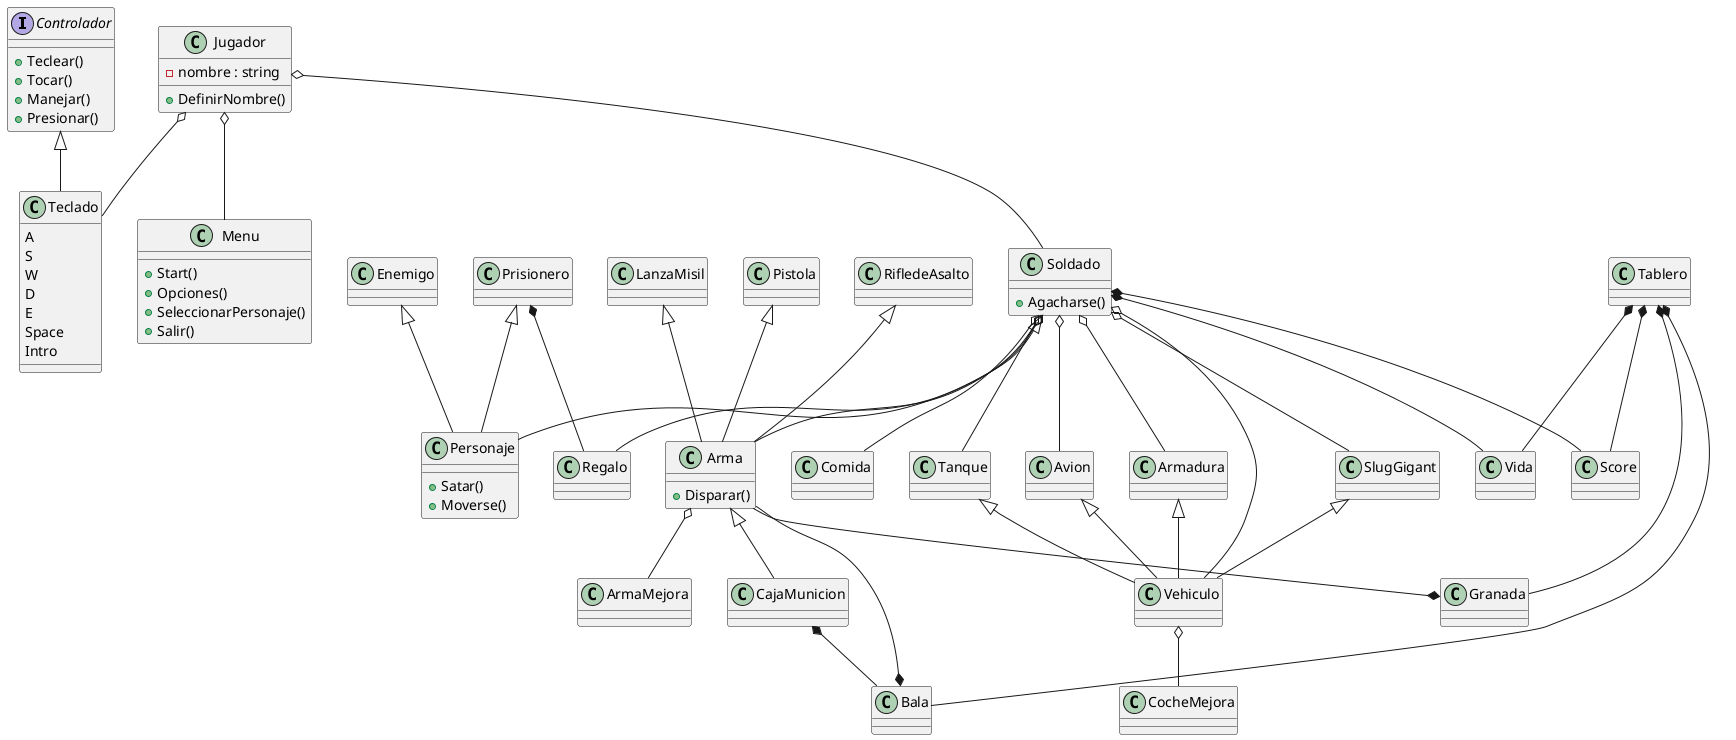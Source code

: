 @startuml

'Controles y ajustes
Controlador <|-- Teclado
class Teclado{
    A
    S
    W
    D
    E
    Space
    Intro
}

class Menu{
    + Start()
    + Opciones()
    + SeleccionarPersonaje()
    + Salir()
}

Jugador o-- Menu
Jugador o-- Teclado
Jugador o-- Soldado
class Jugador{
    - nombre : string
    + DefinirNombre()
}
'----------
' Personajes
class Personaje{
    + Satar()
    + Moverse()
}

class Soldado{
    + Agacharse()
}

class Enemigo
class Prisionero

class Arma {
    + Disparar()
}
'----------
'Tipo Vehiculos
class SlugGigant
class Tanque
class Avion
class Armadura

SlugGigant<|-- Vehiculo
Tanque<|-- Vehiculo
Avion<|-- Vehiculo
Armadura<|-- Vehiculo

Soldado o-- SlugGigant
Soldado o-- Tanque
Soldado o-- Avion
Soldado o-- Armadura
'---------
'Tipo de Arma
class LanzaMisil
class Pistola
class RifledeAsalto
'---------
'Items
class Bala
class CajaMunicion
class Vehiculo
class ArmaMejora
class Granada
class CocheMejora
class Comida
class Regalo
'------
class Vida
class Tablero
class Score

'Relaciones
Tablero *-- Vida
Tablero *-- Score
Tablero *-- Bala
Tablero *-- Granada

Soldado <|-- Personaje
Prisionero <|-- Personaje
Enemigo <|-- Personaje

Soldado o-- Arma
Soldado *-- Vida
Soldado *-- Score
Soldado o-- Comida
Soldado o-- Regalo
Arma --* Bala
Arma --* Granada
Arma o-- ArmaMejora
Arma <|-- CajaMunicion
CajaMunicion *-- Bala



'Tipos de armas 
Pistola <|-- Arma
RifledeAsalto <|-- Arma
LanzaMisil <|-- Arma

Soldado o-- Vehiculo
Vehiculo o-- CocheMejora
Prisionero *-- Regalo


Interface Controlador{
    + Teclear()
    + Tocar()
    'Para palancas de arcade
    + Manejar()
    'Botones de arcade o controles
    + Presionar()
}
@enduml
